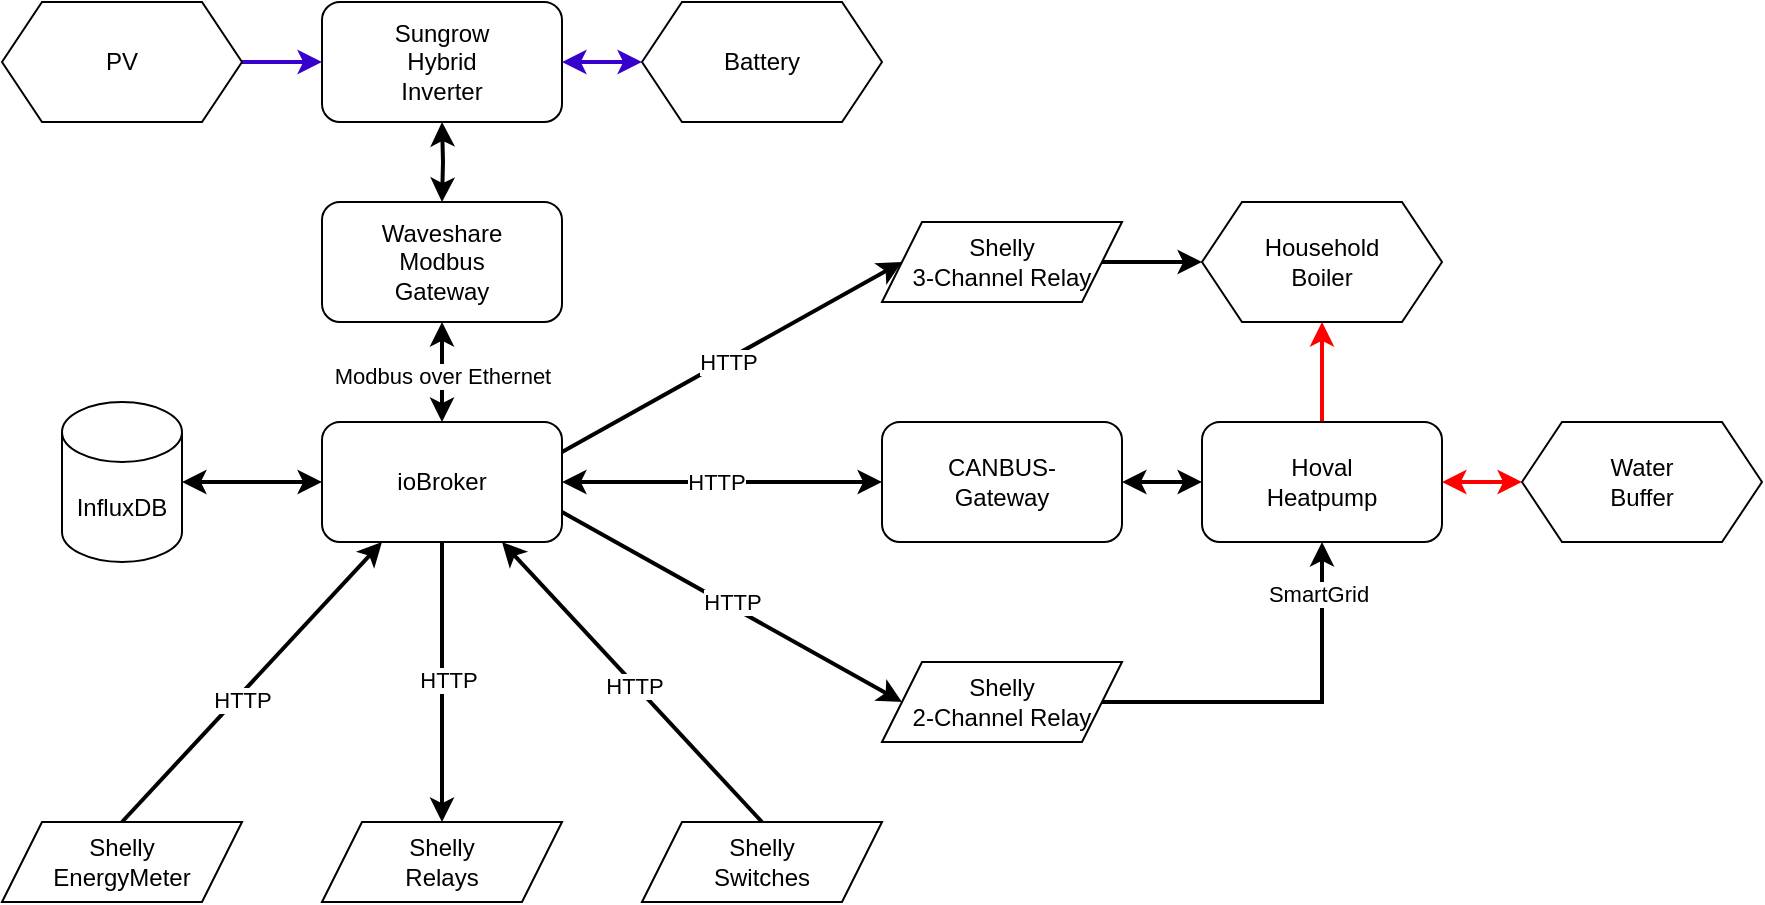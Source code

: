 <mxfile version="24.7.16">
  <diagram name="Seite-1" id="Hzk6gP0_Q_4xljlDnLUV">
    <mxGraphModel dx="1187" dy="706" grid="1" gridSize="10" guides="1" tooltips="1" connect="1" arrows="1" fold="1" page="1" pageScale="1" pageWidth="1169" pageHeight="827" math="0" shadow="0">
      <root>
        <mxCell id="0" />
        <mxCell id="1" parent="0" />
        <mxCell id="e-vz1Ooxtons14yA6yqk-11" style="edgeStyle=orthogonalEdgeStyle;rounded=0;orthogonalLoop=1;jettySize=auto;html=1;exitX=0.5;exitY=1;exitDx=0;exitDy=0;entryX=0.5;entryY=0;entryDx=0;entryDy=0;strokeWidth=2;" edge="1" parent="1" source="e-vz1Ooxtons14yA6yqk-1" target="e-vz1Ooxtons14yA6yqk-6">
          <mxGeometry relative="1" as="geometry" />
        </mxCell>
        <mxCell id="e-vz1Ooxtons14yA6yqk-40" value="HTTP" style="edgeLabel;html=1;align=center;verticalAlign=middle;resizable=0;points=[];" vertex="1" connectable="0" parent="e-vz1Ooxtons14yA6yqk-11">
          <mxGeometry x="-0.014" y="3" relative="1" as="geometry">
            <mxPoint as="offset" />
          </mxGeometry>
        </mxCell>
        <mxCell id="e-vz1Ooxtons14yA6yqk-20" style="rounded=0;orthogonalLoop=1;jettySize=auto;html=1;exitX=1;exitY=0.75;exitDx=0;exitDy=0;entryX=0;entryY=0.5;entryDx=0;entryDy=0;strokeWidth=2;" edge="1" parent="1" source="e-vz1Ooxtons14yA6yqk-1" target="e-vz1Ooxtons14yA6yqk-18">
          <mxGeometry relative="1" as="geometry" />
        </mxCell>
        <mxCell id="e-vz1Ooxtons14yA6yqk-42" value="HTTP" style="edgeLabel;html=1;align=center;verticalAlign=middle;resizable=0;points=[];" vertex="1" connectable="0" parent="e-vz1Ooxtons14yA6yqk-20">
          <mxGeometry x="-0.021" y="2" relative="1" as="geometry">
            <mxPoint as="offset" />
          </mxGeometry>
        </mxCell>
        <mxCell id="e-vz1Ooxtons14yA6yqk-29" style="rounded=0;orthogonalLoop=1;jettySize=auto;html=1;exitX=1;exitY=0.25;exitDx=0;exitDy=0;entryX=0;entryY=0.5;entryDx=0;entryDy=0;strokeWidth=2;" edge="1" parent="1" source="e-vz1Ooxtons14yA6yqk-1" target="e-vz1Ooxtons14yA6yqk-27">
          <mxGeometry relative="1" as="geometry" />
        </mxCell>
        <mxCell id="e-vz1Ooxtons14yA6yqk-43" value="HTTP" style="edgeLabel;html=1;align=center;verticalAlign=middle;resizable=0;points=[];" vertex="1" connectable="0" parent="e-vz1Ooxtons14yA6yqk-29">
          <mxGeometry x="-0.03" y="-1" relative="1" as="geometry">
            <mxPoint as="offset" />
          </mxGeometry>
        </mxCell>
        <mxCell id="e-vz1Ooxtons14yA6yqk-32" style="edgeStyle=orthogonalEdgeStyle;rounded=0;orthogonalLoop=1;jettySize=auto;html=1;exitX=0.5;exitY=0;exitDx=0;exitDy=0;entryX=0.5;entryY=1;entryDx=0;entryDy=0;startArrow=classic;startFill=1;strokeWidth=2;" edge="1" parent="1" source="e-vz1Ooxtons14yA6yqk-1" target="e-vz1Ooxtons14yA6yqk-30">
          <mxGeometry relative="1" as="geometry" />
        </mxCell>
        <mxCell id="e-vz1Ooxtons14yA6yqk-38" value="Modbus over Ethernet" style="edgeLabel;html=1;align=center;verticalAlign=middle;resizable=0;points=[];" vertex="1" connectable="0" parent="e-vz1Ooxtons14yA6yqk-32">
          <mxGeometry x="-0.08" relative="1" as="geometry">
            <mxPoint as="offset" />
          </mxGeometry>
        </mxCell>
        <mxCell id="e-vz1Ooxtons14yA6yqk-1" value="ioBroker" style="rounded=1;whiteSpace=wrap;html=1;" vertex="1" parent="1">
          <mxGeometry x="400" y="260" width="120" height="60" as="geometry" />
        </mxCell>
        <mxCell id="e-vz1Ooxtons14yA6yqk-3" style="edgeStyle=orthogonalEdgeStyle;rounded=0;orthogonalLoop=1;jettySize=auto;html=1;exitX=1;exitY=0.5;exitDx=0;exitDy=0;exitPerimeter=0;entryX=0;entryY=0.5;entryDx=0;entryDy=0;startArrow=classic;startFill=1;strokeWidth=2;" edge="1" parent="1" source="e-vz1Ooxtons14yA6yqk-2" target="e-vz1Ooxtons14yA6yqk-1">
          <mxGeometry relative="1" as="geometry" />
        </mxCell>
        <mxCell id="e-vz1Ooxtons14yA6yqk-2" value="InfluxDB" style="shape=cylinder3;whiteSpace=wrap;html=1;boundedLbl=1;backgroundOutline=1;size=15;" vertex="1" parent="1">
          <mxGeometry x="270" y="250" width="60" height="80" as="geometry" />
        </mxCell>
        <mxCell id="e-vz1Ooxtons14yA6yqk-9" style="rounded=0;orthogonalLoop=1;jettySize=auto;html=1;exitX=0.5;exitY=0;exitDx=0;exitDy=0;entryX=0.25;entryY=1;entryDx=0;entryDy=0;strokeWidth=2;" edge="1" parent="1" source="e-vz1Ooxtons14yA6yqk-5" target="e-vz1Ooxtons14yA6yqk-1">
          <mxGeometry relative="1" as="geometry" />
        </mxCell>
        <mxCell id="e-vz1Ooxtons14yA6yqk-39" value="HTTP" style="edgeLabel;html=1;align=center;verticalAlign=middle;resizable=0;points=[];" vertex="1" connectable="0" parent="e-vz1Ooxtons14yA6yqk-9">
          <mxGeometry x="-0.112" y="-2" relative="1" as="geometry">
            <mxPoint as="offset" />
          </mxGeometry>
        </mxCell>
        <mxCell id="e-vz1Ooxtons14yA6yqk-5" value="Shelly&lt;br&gt;EnergyMeter" style="shape=parallelogram;perimeter=parallelogramPerimeter;whiteSpace=wrap;html=1;fixedSize=1;" vertex="1" parent="1">
          <mxGeometry x="240" y="460" width="120" height="40" as="geometry" />
        </mxCell>
        <mxCell id="e-vz1Ooxtons14yA6yqk-6" value="Shelly&lt;br&gt;Relays" style="shape=parallelogram;perimeter=parallelogramPerimeter;whiteSpace=wrap;html=1;fixedSize=1;" vertex="1" parent="1">
          <mxGeometry x="400" y="460" width="120" height="40" as="geometry" />
        </mxCell>
        <mxCell id="e-vz1Ooxtons14yA6yqk-12" style="rounded=0;orthogonalLoop=1;jettySize=auto;html=1;exitX=0.5;exitY=0;exitDx=0;exitDy=0;entryX=0.75;entryY=1;entryDx=0;entryDy=0;strokeWidth=2;" edge="1" parent="1" source="e-vz1Ooxtons14yA6yqk-7" target="e-vz1Ooxtons14yA6yqk-1">
          <mxGeometry relative="1" as="geometry" />
        </mxCell>
        <mxCell id="e-vz1Ooxtons14yA6yqk-41" value="HTTP" style="edgeLabel;html=1;align=center;verticalAlign=middle;resizable=0;points=[];" vertex="1" connectable="0" parent="e-vz1Ooxtons14yA6yqk-12">
          <mxGeometry x="-0.015" y="1" relative="1" as="geometry">
            <mxPoint as="offset" />
          </mxGeometry>
        </mxCell>
        <mxCell id="e-vz1Ooxtons14yA6yqk-7" value="&lt;div&gt;Shelly&lt;/div&gt;&lt;div&gt;Switches&lt;/div&gt;" style="shape=parallelogram;perimeter=parallelogramPerimeter;whiteSpace=wrap;html=1;fixedSize=1;" vertex="1" parent="1">
          <mxGeometry x="560" y="460" width="120" height="40" as="geometry" />
        </mxCell>
        <mxCell id="e-vz1Ooxtons14yA6yqk-13" value="&lt;div&gt;CANBUS-&lt;/div&gt;&lt;div&gt;Gateway&lt;br&gt;&lt;/div&gt;" style="rounded=1;whiteSpace=wrap;html=1;" vertex="1" parent="1">
          <mxGeometry x="680" y="260" width="120" height="60" as="geometry" />
        </mxCell>
        <mxCell id="e-vz1Ooxtons14yA6yqk-15" style="edgeStyle=orthogonalEdgeStyle;rounded=0;orthogonalLoop=1;jettySize=auto;html=1;exitX=1;exitY=0.5;exitDx=0;exitDy=0;entryX=0;entryY=0.5;entryDx=0;entryDy=0;startArrow=classic;startFill=1;strokeWidth=2;" edge="1" parent="1" source="e-vz1Ooxtons14yA6yqk-1" target="e-vz1Ooxtons14yA6yqk-13">
          <mxGeometry relative="1" as="geometry">
            <mxPoint x="350" y="300" as="sourcePoint" />
            <mxPoint x="410" y="300" as="targetPoint" />
          </mxGeometry>
        </mxCell>
        <mxCell id="e-vz1Ooxtons14yA6yqk-44" value="HTTP" style="edgeLabel;html=1;align=center;verticalAlign=middle;resizable=0;points=[];" vertex="1" connectable="0" parent="e-vz1Ooxtons14yA6yqk-15">
          <mxGeometry x="-0.037" relative="1" as="geometry">
            <mxPoint as="offset" />
          </mxGeometry>
        </mxCell>
        <mxCell id="e-vz1Ooxtons14yA6yqk-24" style="edgeStyle=orthogonalEdgeStyle;rounded=0;orthogonalLoop=1;jettySize=auto;html=1;exitX=0.5;exitY=0;exitDx=0;exitDy=0;entryX=0.5;entryY=1;entryDx=0;entryDy=0;strokeWidth=2;fillColor=#e51400;strokeColor=#Ff0000;" edge="1" parent="1" source="e-vz1Ooxtons14yA6yqk-16" target="e-vz1Ooxtons14yA6yqk-23">
          <mxGeometry relative="1" as="geometry" />
        </mxCell>
        <mxCell id="e-vz1Ooxtons14yA6yqk-16" value="Hoval&lt;br&gt;Heatpump" style="rounded=1;whiteSpace=wrap;html=1;" vertex="1" parent="1">
          <mxGeometry x="840" y="260" width="120" height="60" as="geometry" />
        </mxCell>
        <mxCell id="e-vz1Ooxtons14yA6yqk-17" style="edgeStyle=orthogonalEdgeStyle;rounded=0;orthogonalLoop=1;jettySize=auto;html=1;exitX=1;exitY=0.5;exitDx=0;exitDy=0;entryX=0;entryY=0.5;entryDx=0;entryDy=0;startArrow=classic;startFill=1;strokeWidth=2;" edge="1" parent="1" source="e-vz1Ooxtons14yA6yqk-13" target="e-vz1Ooxtons14yA6yqk-16">
          <mxGeometry relative="1" as="geometry">
            <mxPoint x="530" y="300" as="sourcePoint" />
            <mxPoint x="690" y="300" as="targetPoint" />
          </mxGeometry>
        </mxCell>
        <mxCell id="e-vz1Ooxtons14yA6yqk-21" style="edgeStyle=orthogonalEdgeStyle;rounded=0;orthogonalLoop=1;jettySize=auto;html=1;exitX=1;exitY=0.5;exitDx=0;exitDy=0;entryX=0.5;entryY=1;entryDx=0;entryDy=0;strokeWidth=2;" edge="1" parent="1" source="e-vz1Ooxtons14yA6yqk-18" target="e-vz1Ooxtons14yA6yqk-16">
          <mxGeometry relative="1" as="geometry" />
        </mxCell>
        <mxCell id="e-vz1Ooxtons14yA6yqk-22" value="SmartGrid" style="edgeLabel;html=1;align=center;verticalAlign=middle;resizable=0;points=[];" vertex="1" connectable="0" parent="e-vz1Ooxtons14yA6yqk-21">
          <mxGeometry x="-0.3" y="-1" relative="1" as="geometry">
            <mxPoint x="41" y="-55" as="offset" />
          </mxGeometry>
        </mxCell>
        <mxCell id="e-vz1Ooxtons14yA6yqk-18" value="Shelly&lt;br&gt;2-Channel Relay" style="shape=parallelogram;perimeter=parallelogramPerimeter;whiteSpace=wrap;html=1;fixedSize=1;" vertex="1" parent="1">
          <mxGeometry x="680" y="380" width="120" height="40" as="geometry" />
        </mxCell>
        <mxCell id="e-vz1Ooxtons14yA6yqk-23" value="Household&lt;br&gt;Boiler" style="shape=hexagon;perimeter=hexagonPerimeter2;whiteSpace=wrap;html=1;fixedSize=1;" vertex="1" parent="1">
          <mxGeometry x="840" y="150" width="120" height="60" as="geometry" />
        </mxCell>
        <mxCell id="e-vz1Ooxtons14yA6yqk-25" value="Water &lt;br&gt;Buffer" style="shape=hexagon;perimeter=hexagonPerimeter2;whiteSpace=wrap;html=1;fixedSize=1;" vertex="1" parent="1">
          <mxGeometry x="1000" y="260" width="120" height="60" as="geometry" />
        </mxCell>
        <mxCell id="e-vz1Ooxtons14yA6yqk-26" style="edgeStyle=orthogonalEdgeStyle;rounded=0;orthogonalLoop=1;jettySize=auto;html=1;exitX=1;exitY=0.5;exitDx=0;exitDy=0;entryX=0;entryY=0.5;entryDx=0;entryDy=0;strokeWidth=2;fillColor=#e51400;strokeColor=#Ff0000;startArrow=classic;startFill=1;" edge="1" parent="1" source="e-vz1Ooxtons14yA6yqk-16" target="e-vz1Ooxtons14yA6yqk-25">
          <mxGeometry relative="1" as="geometry">
            <mxPoint x="910" y="270" as="sourcePoint" />
            <mxPoint x="910" y="230" as="targetPoint" />
          </mxGeometry>
        </mxCell>
        <mxCell id="e-vz1Ooxtons14yA6yqk-28" style="edgeStyle=orthogonalEdgeStyle;rounded=0;orthogonalLoop=1;jettySize=auto;html=1;exitX=1;exitY=0.5;exitDx=0;exitDy=0;entryX=0;entryY=0.5;entryDx=0;entryDy=0;strokeWidth=2;" edge="1" parent="1" source="e-vz1Ooxtons14yA6yqk-27" target="e-vz1Ooxtons14yA6yqk-23">
          <mxGeometry relative="1" as="geometry" />
        </mxCell>
        <mxCell id="e-vz1Ooxtons14yA6yqk-27" value="Shelly&lt;br&gt;3-Channel Relay" style="shape=parallelogram;perimeter=parallelogramPerimeter;whiteSpace=wrap;html=1;fixedSize=1;" vertex="1" parent="1">
          <mxGeometry x="680" y="160" width="120" height="40" as="geometry" />
        </mxCell>
        <mxCell id="e-vz1Ooxtons14yA6yqk-30" value="&lt;div&gt;Waveshare&lt;/div&gt;&lt;div&gt;Modbus&lt;br&gt;Gateway&lt;br&gt;&lt;/div&gt;" style="rounded=1;whiteSpace=wrap;html=1;" vertex="1" parent="1">
          <mxGeometry x="400" y="150" width="120" height="60" as="geometry" />
        </mxCell>
        <mxCell id="e-vz1Ooxtons14yA6yqk-31" value="Sungrow&lt;br&gt;Hybrid&lt;br&gt;Inverter" style="rounded=1;whiteSpace=wrap;html=1;" vertex="1" parent="1">
          <mxGeometry x="400" y="50" width="120" height="60" as="geometry" />
        </mxCell>
        <mxCell id="e-vz1Ooxtons14yA6yqk-33" style="edgeStyle=orthogonalEdgeStyle;rounded=0;orthogonalLoop=1;jettySize=auto;html=1;entryX=0.5;entryY=1;entryDx=0;entryDy=0;startArrow=classic;startFill=1;strokeWidth=2;" edge="1" parent="1" target="e-vz1Ooxtons14yA6yqk-31">
          <mxGeometry relative="1" as="geometry">
            <mxPoint x="460" y="150" as="sourcePoint" />
            <mxPoint x="470" y="220" as="targetPoint" />
          </mxGeometry>
        </mxCell>
        <mxCell id="e-vz1Ooxtons14yA6yqk-35" style="edgeStyle=orthogonalEdgeStyle;rounded=0;orthogonalLoop=1;jettySize=auto;html=1;exitX=1;exitY=0.5;exitDx=0;exitDy=0;entryX=0;entryY=0.5;entryDx=0;entryDy=0;strokeWidth=2;fillColor=#6a00ff;strokeColor=#3700CC;" edge="1" parent="1" source="e-vz1Ooxtons14yA6yqk-34" target="e-vz1Ooxtons14yA6yqk-31">
          <mxGeometry relative="1" as="geometry" />
        </mxCell>
        <mxCell id="e-vz1Ooxtons14yA6yqk-34" value="PV" style="shape=hexagon;perimeter=hexagonPerimeter2;whiteSpace=wrap;html=1;fixedSize=1;" vertex="1" parent="1">
          <mxGeometry x="240" y="50" width="120" height="60" as="geometry" />
        </mxCell>
        <mxCell id="e-vz1Ooxtons14yA6yqk-36" value="Battery" style="shape=hexagon;perimeter=hexagonPerimeter2;whiteSpace=wrap;html=1;fixedSize=1;" vertex="1" parent="1">
          <mxGeometry x="560" y="50" width="120" height="60" as="geometry" />
        </mxCell>
        <mxCell id="e-vz1Ooxtons14yA6yqk-37" style="edgeStyle=orthogonalEdgeStyle;rounded=0;orthogonalLoop=1;jettySize=auto;html=1;entryX=0;entryY=0.5;entryDx=0;entryDy=0;startArrow=classic;startFill=1;strokeWidth=2;exitX=1;exitY=0.5;exitDx=0;exitDy=0;fillColor=#6a00ff;strokeColor=#3700CC;" edge="1" parent="1" source="e-vz1Ooxtons14yA6yqk-31" target="e-vz1Ooxtons14yA6yqk-36">
          <mxGeometry relative="1" as="geometry">
            <mxPoint x="470" y="160" as="sourcePoint" />
            <mxPoint x="470" y="120" as="targetPoint" />
          </mxGeometry>
        </mxCell>
      </root>
    </mxGraphModel>
  </diagram>
</mxfile>
